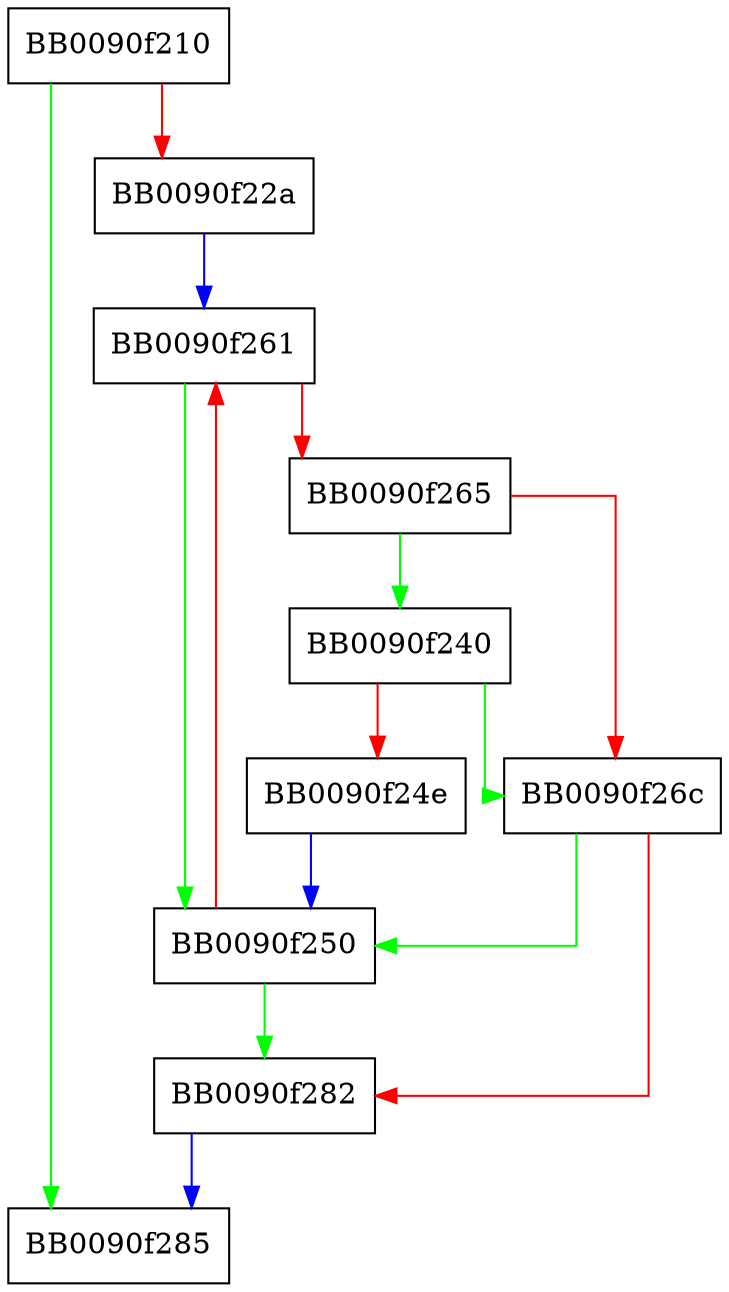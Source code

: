 digraph read_int {
  node [shape="box"];
  graph [splines=ortho];
  BB0090f210 -> BB0090f285 [color="green"];
  BB0090f210 -> BB0090f22a [color="red"];
  BB0090f22a -> BB0090f261 [color="blue"];
  BB0090f240 -> BB0090f26c [color="green"];
  BB0090f240 -> BB0090f24e [color="red"];
  BB0090f24e -> BB0090f250 [color="blue"];
  BB0090f250 -> BB0090f282 [color="green"];
  BB0090f250 -> BB0090f261 [color="red"];
  BB0090f261 -> BB0090f250 [color="green"];
  BB0090f261 -> BB0090f265 [color="red"];
  BB0090f265 -> BB0090f240 [color="green"];
  BB0090f265 -> BB0090f26c [color="red"];
  BB0090f26c -> BB0090f250 [color="green"];
  BB0090f26c -> BB0090f282 [color="red"];
  BB0090f282 -> BB0090f285 [color="blue"];
}